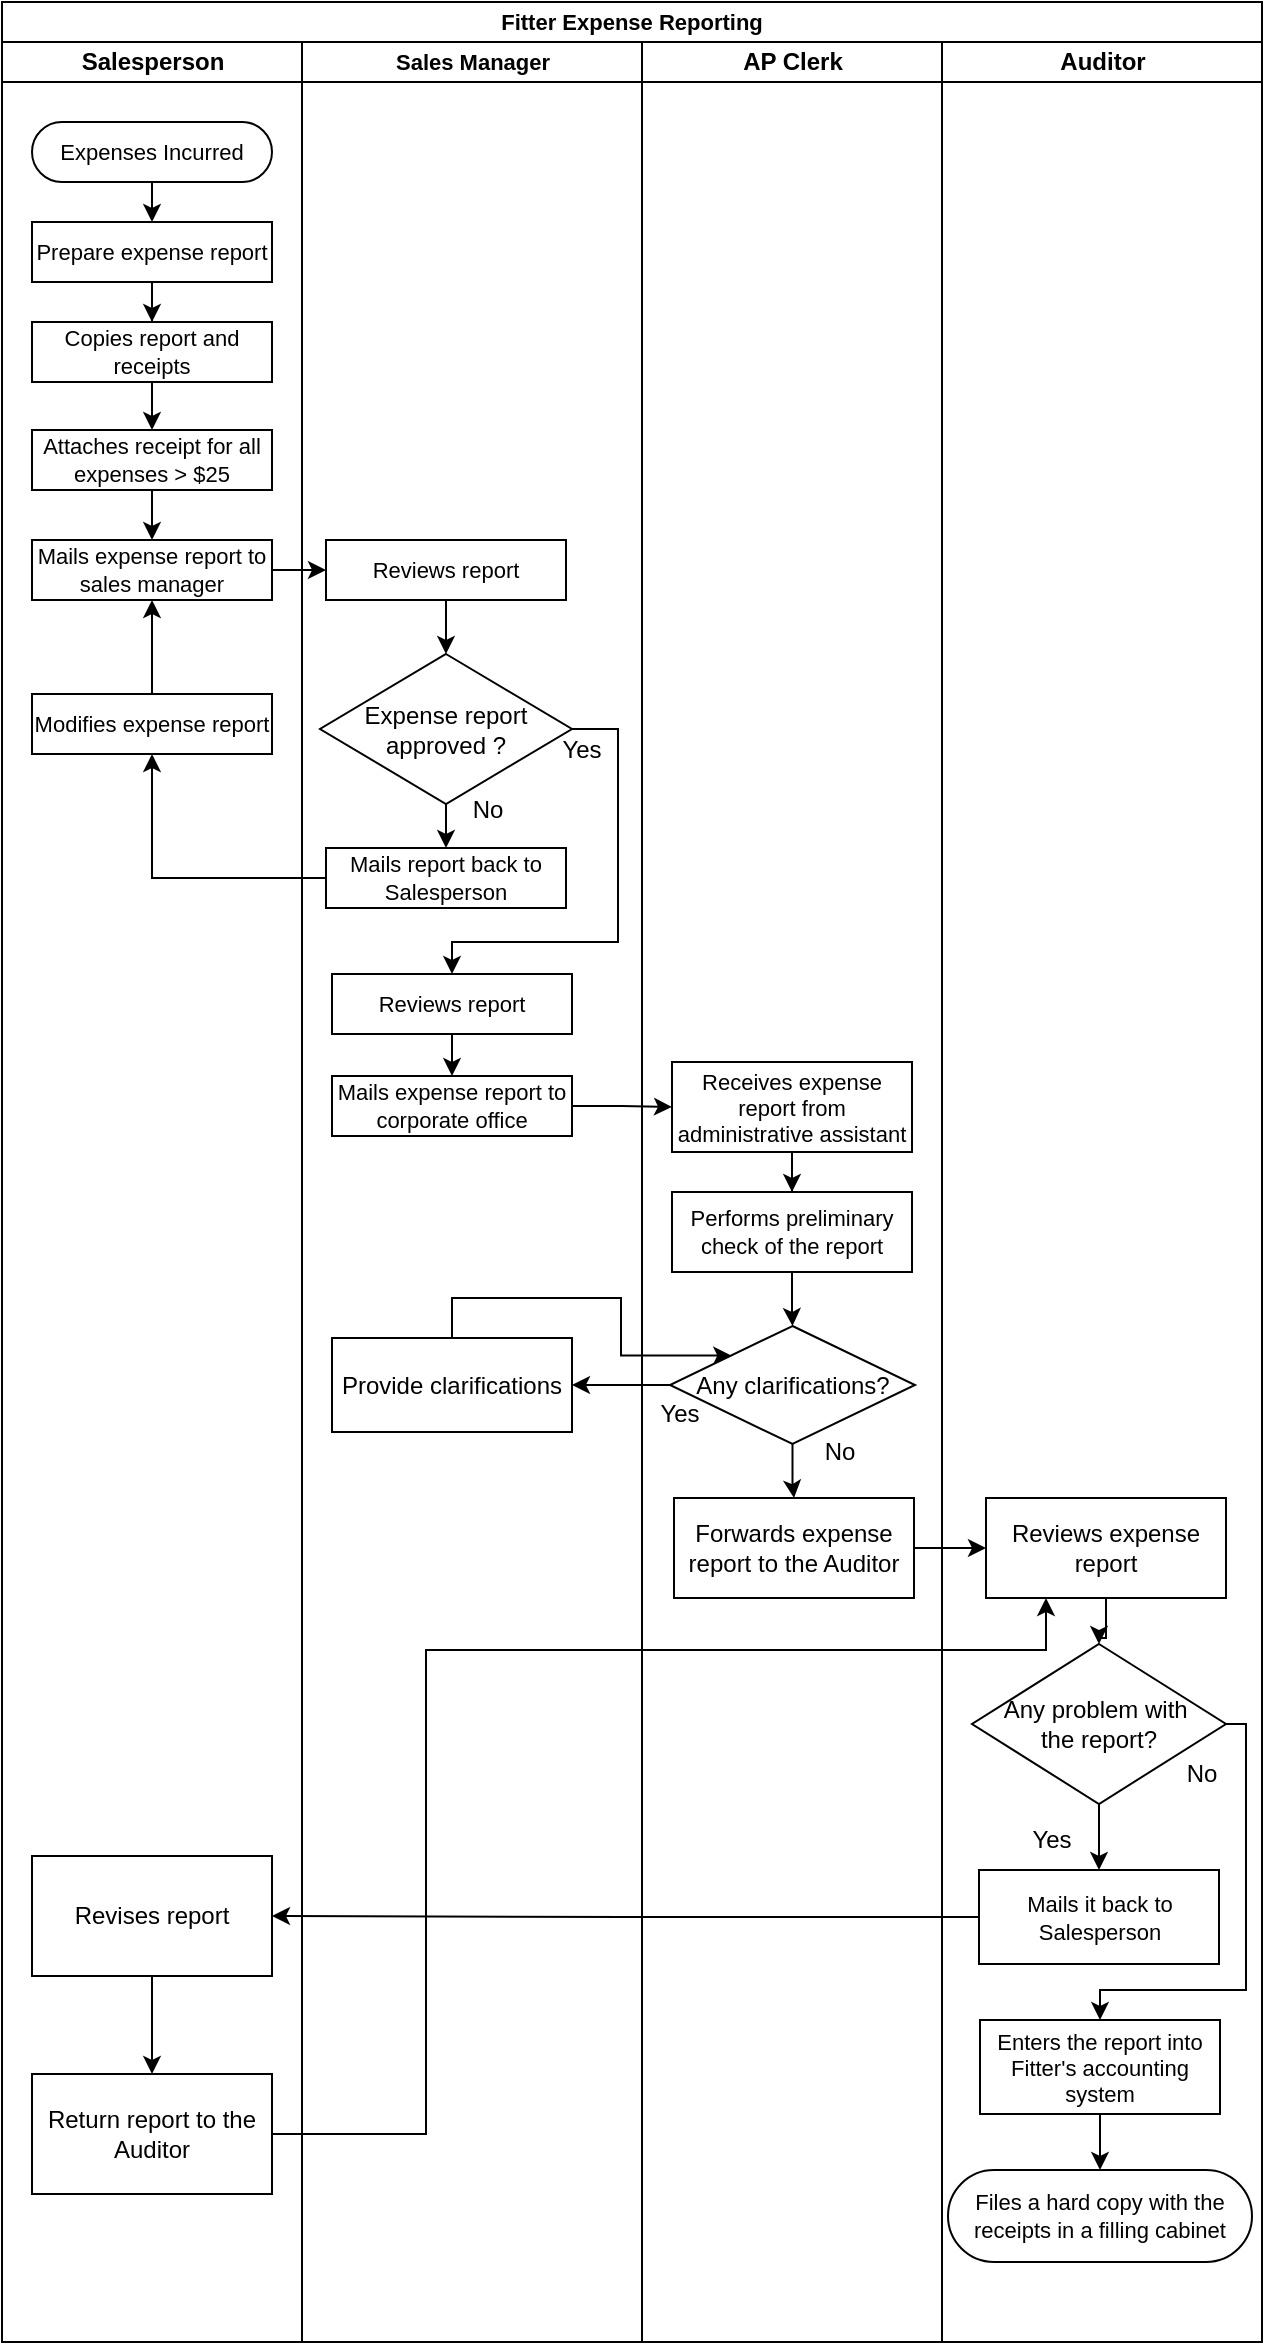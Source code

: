 <mxfile version="26.0.11">
  <diagram id="prtHgNgQTEPvFCAcTncT" name="Page-1">
    <mxGraphModel dx="794" dy="461" grid="1" gridSize="10" guides="1" tooltips="1" connect="1" arrows="1" fold="1" page="1" pageScale="1" pageWidth="827" pageHeight="1169" math="0" shadow="0">
      <root>
        <mxCell id="0" />
        <mxCell id="1" parent="0" />
        <mxCell id="LoEfclOxm1o4JzQXx3Db-2" value="Fitter Expense Reporting" style="swimlane;html=1;childLayout=stackLayout;resizeParent=1;resizeParentMax=0;startSize=20;whiteSpace=wrap;fontSize=11;" vertex="1" parent="1">
          <mxGeometry x="168" y="106" width="630" height="1170" as="geometry" />
        </mxCell>
        <mxCell id="LoEfclOxm1o4JzQXx3Db-3" value="Salesperson" style="swimlane;html=1;startSize=20;" vertex="1" parent="LoEfclOxm1o4JzQXx3Db-2">
          <mxGeometry y="20" width="150" height="1150" as="geometry" />
        </mxCell>
        <mxCell id="LoEfclOxm1o4JzQXx3Db-13" style="edgeStyle=orthogonalEdgeStyle;rounded=0;orthogonalLoop=1;jettySize=auto;html=1;exitX=0.5;exitY=1;exitDx=0;exitDy=0;entryX=0.5;entryY=0;entryDx=0;entryDy=0;" edge="1" parent="LoEfclOxm1o4JzQXx3Db-3" source="LoEfclOxm1o4JzQXx3Db-11" target="LoEfclOxm1o4JzQXx3Db-12">
          <mxGeometry relative="1" as="geometry" />
        </mxCell>
        <mxCell id="LoEfclOxm1o4JzQXx3Db-11" value="Expenses Incurred" style="rounded=1;whiteSpace=wrap;html=1;arcSize=50;fontSize=11;" vertex="1" parent="LoEfclOxm1o4JzQXx3Db-3">
          <mxGeometry x="15" y="40" width="120" height="30" as="geometry" />
        </mxCell>
        <mxCell id="LoEfclOxm1o4JzQXx3Db-16" style="edgeStyle=orthogonalEdgeStyle;rounded=0;orthogonalLoop=1;jettySize=auto;html=1;exitX=0.5;exitY=1;exitDx=0;exitDy=0;" edge="1" parent="LoEfclOxm1o4JzQXx3Db-3" source="LoEfclOxm1o4JzQXx3Db-12" target="LoEfclOxm1o4JzQXx3Db-14">
          <mxGeometry relative="1" as="geometry" />
        </mxCell>
        <mxCell id="LoEfclOxm1o4JzQXx3Db-12" value="Prepare expense report" style="rounded=0;whiteSpace=wrap;html=1;fontSize=11;" vertex="1" parent="LoEfclOxm1o4JzQXx3Db-3">
          <mxGeometry x="15" y="90" width="120" height="30" as="geometry" />
        </mxCell>
        <mxCell id="LoEfclOxm1o4JzQXx3Db-20" style="edgeStyle=orthogonalEdgeStyle;rounded=0;orthogonalLoop=1;jettySize=auto;html=1;entryX=0.5;entryY=0;entryDx=0;entryDy=0;" edge="1" parent="LoEfclOxm1o4JzQXx3Db-3" source="LoEfclOxm1o4JzQXx3Db-14" target="LoEfclOxm1o4JzQXx3Db-17">
          <mxGeometry relative="1" as="geometry" />
        </mxCell>
        <mxCell id="LoEfclOxm1o4JzQXx3Db-14" value="Copies report and receipts" style="rounded=0;whiteSpace=wrap;html=1;fontSize=11;" vertex="1" parent="LoEfclOxm1o4JzQXx3Db-3">
          <mxGeometry x="15" y="140" width="120" height="30" as="geometry" />
        </mxCell>
        <mxCell id="LoEfclOxm1o4JzQXx3Db-24" value="" style="edgeStyle=orthogonalEdgeStyle;rounded=0;orthogonalLoop=1;jettySize=auto;html=1;" edge="1" parent="LoEfclOxm1o4JzQXx3Db-3" source="LoEfclOxm1o4JzQXx3Db-17" target="LoEfclOxm1o4JzQXx3Db-21">
          <mxGeometry relative="1" as="geometry" />
        </mxCell>
        <mxCell id="LoEfclOxm1o4JzQXx3Db-17" value="Attaches receipt for all expenses &amp;gt; $25" style="rounded=0;whiteSpace=wrap;html=1;fontSize=11;" vertex="1" parent="LoEfclOxm1o4JzQXx3Db-3">
          <mxGeometry x="15" y="194" width="120" height="30" as="geometry" />
        </mxCell>
        <mxCell id="LoEfclOxm1o4JzQXx3Db-21" value="Mails expense report to sales manager" style="rounded=0;whiteSpace=wrap;html=1;fontSize=11;" vertex="1" parent="LoEfclOxm1o4JzQXx3Db-3">
          <mxGeometry x="15" y="249" width="120" height="30" as="geometry" />
        </mxCell>
        <mxCell id="LoEfclOxm1o4JzQXx3Db-37" value="" style="edgeStyle=orthogonalEdgeStyle;rounded=0;orthogonalLoop=1;jettySize=auto;html=1;" edge="1" parent="LoEfclOxm1o4JzQXx3Db-3" source="LoEfclOxm1o4JzQXx3Db-35" target="LoEfclOxm1o4JzQXx3Db-21">
          <mxGeometry relative="1" as="geometry" />
        </mxCell>
        <mxCell id="LoEfclOxm1o4JzQXx3Db-35" value="Modifies expense report" style="rounded=0;whiteSpace=wrap;html=1;fontSize=11;" vertex="1" parent="LoEfclOxm1o4JzQXx3Db-3">
          <mxGeometry x="15" y="326" width="120" height="30" as="geometry" />
        </mxCell>
        <mxCell id="LoEfclOxm1o4JzQXx3Db-94" value="" style="edgeStyle=orthogonalEdgeStyle;rounded=0;orthogonalLoop=1;jettySize=auto;html=1;" edge="1" parent="LoEfclOxm1o4JzQXx3Db-3" source="LoEfclOxm1o4JzQXx3Db-85" target="LoEfclOxm1o4JzQXx3Db-93">
          <mxGeometry relative="1" as="geometry" />
        </mxCell>
        <mxCell id="LoEfclOxm1o4JzQXx3Db-85" value="Revises report" style="rounded=0;whiteSpace=wrap;html=1;" vertex="1" parent="LoEfclOxm1o4JzQXx3Db-3">
          <mxGeometry x="15" y="907" width="120" height="60" as="geometry" />
        </mxCell>
        <mxCell id="LoEfclOxm1o4JzQXx3Db-93" value="Return report to the Auditor" style="rounded=0;whiteSpace=wrap;html=1;" vertex="1" parent="LoEfclOxm1o4JzQXx3Db-3">
          <mxGeometry x="15" y="1016" width="120" height="60" as="geometry" />
        </mxCell>
        <mxCell id="LoEfclOxm1o4JzQXx3Db-4" value="Sales Manager" style="swimlane;html=1;startSize=20;fontSize=11;" vertex="1" parent="LoEfclOxm1o4JzQXx3Db-2">
          <mxGeometry x="150" y="20" width="170" height="1150" as="geometry" />
        </mxCell>
        <mxCell id="LoEfclOxm1o4JzQXx3Db-31" value="" style="edgeStyle=orthogonalEdgeStyle;rounded=0;orthogonalLoop=1;jettySize=auto;html=1;" edge="1" parent="LoEfclOxm1o4JzQXx3Db-4" source="LoEfclOxm1o4JzQXx3Db-25" target="LoEfclOxm1o4JzQXx3Db-30">
          <mxGeometry relative="1" as="geometry" />
        </mxCell>
        <mxCell id="LoEfclOxm1o4JzQXx3Db-25" value="Reviews report" style="rounded=0;whiteSpace=wrap;html=1;fontSize=11;" vertex="1" parent="LoEfclOxm1o4JzQXx3Db-4">
          <mxGeometry x="12" y="249" width="120" height="30" as="geometry" />
        </mxCell>
        <mxCell id="LoEfclOxm1o4JzQXx3Db-38" style="edgeStyle=orthogonalEdgeStyle;rounded=0;orthogonalLoop=1;jettySize=auto;html=1;exitX=0.5;exitY=1;exitDx=0;exitDy=0;entryX=0.5;entryY=0;entryDx=0;entryDy=0;" edge="1" parent="LoEfclOxm1o4JzQXx3Db-4" source="LoEfclOxm1o4JzQXx3Db-30" target="LoEfclOxm1o4JzQXx3Db-32">
          <mxGeometry relative="1" as="geometry" />
        </mxCell>
        <mxCell id="LoEfclOxm1o4JzQXx3Db-44" style="edgeStyle=orthogonalEdgeStyle;rounded=0;orthogonalLoop=1;jettySize=auto;html=1;exitX=1;exitY=0.5;exitDx=0;exitDy=0;" edge="1" parent="LoEfclOxm1o4JzQXx3Db-4" source="LoEfclOxm1o4JzQXx3Db-30" target="LoEfclOxm1o4JzQXx3Db-33">
          <mxGeometry relative="1" as="geometry">
            <Array as="points">
              <mxPoint x="158" y="343" />
              <mxPoint x="158" y="450" />
              <mxPoint x="75" y="450" />
            </Array>
          </mxGeometry>
        </mxCell>
        <mxCell id="LoEfclOxm1o4JzQXx3Db-30" value="Expense report approved ?" style="rhombus;whiteSpace=wrap;html=1;" vertex="1" parent="LoEfclOxm1o4JzQXx3Db-4">
          <mxGeometry x="9" y="306" width="126" height="75" as="geometry" />
        </mxCell>
        <mxCell id="LoEfclOxm1o4JzQXx3Db-32" value="Mails report back to Salesperson" style="rounded=0;whiteSpace=wrap;html=1;fontSize=11;" vertex="1" parent="LoEfclOxm1o4JzQXx3Db-4">
          <mxGeometry x="12" y="403" width="120" height="30" as="geometry" />
        </mxCell>
        <mxCell id="LoEfclOxm1o4JzQXx3Db-47" value="" style="edgeStyle=orthogonalEdgeStyle;rounded=0;orthogonalLoop=1;jettySize=auto;html=1;" edge="1" parent="LoEfclOxm1o4JzQXx3Db-4" source="LoEfclOxm1o4JzQXx3Db-33" target="LoEfclOxm1o4JzQXx3Db-46">
          <mxGeometry relative="1" as="geometry" />
        </mxCell>
        <mxCell id="LoEfclOxm1o4JzQXx3Db-33" value="Reviews report" style="rounded=0;whiteSpace=wrap;html=1;fontSize=11;" vertex="1" parent="LoEfclOxm1o4JzQXx3Db-4">
          <mxGeometry x="15" y="466" width="120" height="30" as="geometry" />
        </mxCell>
        <mxCell id="LoEfclOxm1o4JzQXx3Db-41" value="No" style="text;html=1;align=center;verticalAlign=middle;whiteSpace=wrap;rounded=0;" vertex="1" parent="LoEfclOxm1o4JzQXx3Db-4">
          <mxGeometry x="63" y="369" width="60" height="30" as="geometry" />
        </mxCell>
        <mxCell id="LoEfclOxm1o4JzQXx3Db-42" value="Yes" style="text;html=1;align=center;verticalAlign=middle;whiteSpace=wrap;rounded=0;" vertex="1" parent="LoEfclOxm1o4JzQXx3Db-4">
          <mxGeometry x="110" y="339" width="60" height="30" as="geometry" />
        </mxCell>
        <mxCell id="LoEfclOxm1o4JzQXx3Db-46" value="Mails expense report to corporate office" style="rounded=0;whiteSpace=wrap;html=1;fontSize=11;" vertex="1" parent="LoEfclOxm1o4JzQXx3Db-4">
          <mxGeometry x="15" y="517" width="120" height="30" as="geometry" />
        </mxCell>
        <mxCell id="LoEfclOxm1o4JzQXx3Db-66" value="Provide clarifications" style="rounded=0;whiteSpace=wrap;html=1;" vertex="1" parent="LoEfclOxm1o4JzQXx3Db-4">
          <mxGeometry x="15" y="648" width="120" height="47" as="geometry" />
        </mxCell>
        <mxCell id="LoEfclOxm1o4JzQXx3Db-6" value="AP Clerk" style="swimlane;html=1;startSize=20;" vertex="1" parent="LoEfclOxm1o4JzQXx3Db-2">
          <mxGeometry x="320" y="20" width="150" height="1150" as="geometry" />
        </mxCell>
        <mxCell id="LoEfclOxm1o4JzQXx3Db-61" value="" style="edgeStyle=orthogonalEdgeStyle;rounded=0;orthogonalLoop=1;jettySize=auto;html=1;" edge="1" parent="LoEfclOxm1o4JzQXx3Db-6" source="LoEfclOxm1o4JzQXx3Db-49" target="LoEfclOxm1o4JzQXx3Db-60">
          <mxGeometry relative="1" as="geometry" />
        </mxCell>
        <mxCell id="LoEfclOxm1o4JzQXx3Db-49" value="Receives expense report from administrative assistant" style="rounded=0;whiteSpace=wrap;html=1;fontSize=11;" vertex="1" parent="LoEfclOxm1o4JzQXx3Db-6">
          <mxGeometry x="15" y="510" width="120" height="45" as="geometry" />
        </mxCell>
        <mxCell id="LoEfclOxm1o4JzQXx3Db-70" value="" style="edgeStyle=orthogonalEdgeStyle;rounded=0;orthogonalLoop=1;jettySize=auto;html=1;entryX=0.5;entryY=0;entryDx=0;entryDy=0;" edge="1" parent="LoEfclOxm1o4JzQXx3Db-6" source="LoEfclOxm1o4JzQXx3Db-60" target="LoEfclOxm1o4JzQXx3Db-62">
          <mxGeometry relative="1" as="geometry" />
        </mxCell>
        <mxCell id="LoEfclOxm1o4JzQXx3Db-60" value="Performs preliminary check of the report" style="rounded=0;whiteSpace=wrap;html=1;fontSize=11;" vertex="1" parent="LoEfclOxm1o4JzQXx3Db-6">
          <mxGeometry x="15" y="575" width="120" height="40" as="geometry" />
        </mxCell>
        <mxCell id="LoEfclOxm1o4JzQXx3Db-64" value="" style="edgeStyle=orthogonalEdgeStyle;rounded=0;orthogonalLoop=1;jettySize=auto;html=1;" edge="1" parent="LoEfclOxm1o4JzQXx3Db-6" source="LoEfclOxm1o4JzQXx3Db-62" target="LoEfclOxm1o4JzQXx3Db-63">
          <mxGeometry relative="1" as="geometry" />
        </mxCell>
        <mxCell id="LoEfclOxm1o4JzQXx3Db-62" value="Any clarifications?" style="rhombus;whiteSpace=wrap;html=1;" vertex="1" parent="LoEfclOxm1o4JzQXx3Db-6">
          <mxGeometry x="14" y="642" width="122.5" height="59" as="geometry" />
        </mxCell>
        <mxCell id="LoEfclOxm1o4JzQXx3Db-63" value="Forwards expense report to the Auditor" style="rounded=0;whiteSpace=wrap;html=1;" vertex="1" parent="LoEfclOxm1o4JzQXx3Db-6">
          <mxGeometry x="16" y="728" width="120" height="50" as="geometry" />
        </mxCell>
        <mxCell id="LoEfclOxm1o4JzQXx3Db-65" value="No" style="text;html=1;align=center;verticalAlign=middle;whiteSpace=wrap;rounded=0;" vertex="1" parent="LoEfclOxm1o4JzQXx3Db-6">
          <mxGeometry x="69" y="690" width="60" height="30" as="geometry" />
        </mxCell>
        <mxCell id="LoEfclOxm1o4JzQXx3Db-71" value="Yes" style="text;html=1;align=center;verticalAlign=middle;whiteSpace=wrap;rounded=0;" vertex="1" parent="LoEfclOxm1o4JzQXx3Db-6">
          <mxGeometry x="-11" y="671" width="60" height="30" as="geometry" />
        </mxCell>
        <mxCell id="LoEfclOxm1o4JzQXx3Db-27" value="" style="edgeStyle=orthogonalEdgeStyle;rounded=0;orthogonalLoop=1;jettySize=auto;html=1;" edge="1" parent="LoEfclOxm1o4JzQXx3Db-2" source="LoEfclOxm1o4JzQXx3Db-21" target="LoEfclOxm1o4JzQXx3Db-25">
          <mxGeometry relative="1" as="geometry" />
        </mxCell>
        <mxCell id="LoEfclOxm1o4JzQXx3Db-5" value="Auditor" style="swimlane;html=1;startSize=20;" vertex="1" parent="LoEfclOxm1o4JzQXx3Db-2">
          <mxGeometry x="470" y="20" width="160" height="1150" as="geometry" />
        </mxCell>
        <mxCell id="LoEfclOxm1o4JzQXx3Db-83" value="" style="edgeStyle=orthogonalEdgeStyle;rounded=0;orthogonalLoop=1;jettySize=auto;html=1;" edge="1" parent="LoEfclOxm1o4JzQXx3Db-5" source="LoEfclOxm1o4JzQXx3Db-78" target="LoEfclOxm1o4JzQXx3Db-81">
          <mxGeometry relative="1" as="geometry" />
        </mxCell>
        <mxCell id="LoEfclOxm1o4JzQXx3Db-78" value="Reviews expense report" style="rounded=0;whiteSpace=wrap;html=1;" vertex="1" parent="LoEfclOxm1o4JzQXx3Db-5">
          <mxGeometry x="22" y="728" width="120" height="50" as="geometry" />
        </mxCell>
        <mxCell id="LoEfclOxm1o4JzQXx3Db-97" value="" style="edgeStyle=orthogonalEdgeStyle;rounded=0;orthogonalLoop=1;jettySize=auto;html=1;" edge="1" parent="LoEfclOxm1o4JzQXx3Db-5" source="LoEfclOxm1o4JzQXx3Db-81" target="LoEfclOxm1o4JzQXx3Db-96">
          <mxGeometry relative="1" as="geometry" />
        </mxCell>
        <mxCell id="LoEfclOxm1o4JzQXx3Db-98" style="edgeStyle=orthogonalEdgeStyle;rounded=0;orthogonalLoop=1;jettySize=auto;html=1;exitX=1;exitY=0.5;exitDx=0;exitDy=0;" edge="1" parent="LoEfclOxm1o4JzQXx3Db-5" source="LoEfclOxm1o4JzQXx3Db-81" target="LoEfclOxm1o4JzQXx3Db-90">
          <mxGeometry relative="1" as="geometry">
            <Array as="points">
              <mxPoint x="152" y="841" />
              <mxPoint x="152" y="974" />
              <mxPoint x="79" y="974" />
            </Array>
          </mxGeometry>
        </mxCell>
        <mxCell id="LoEfclOxm1o4JzQXx3Db-81" value="&lt;div&gt;Any problem with&amp;nbsp;&lt;/div&gt;&lt;div&gt;the report?&lt;/div&gt;" style="rhombus;whiteSpace=wrap;html=1;" vertex="1" parent="LoEfclOxm1o4JzQXx3Db-5">
          <mxGeometry x="15" y="801" width="127" height="80" as="geometry" />
        </mxCell>
        <mxCell id="LoEfclOxm1o4JzQXx3Db-84" value="No" style="text;html=1;align=center;verticalAlign=middle;whiteSpace=wrap;rounded=0;" vertex="1" parent="LoEfclOxm1o4JzQXx3Db-5">
          <mxGeometry x="100" y="851" width="60" height="30" as="geometry" />
        </mxCell>
        <mxCell id="LoEfclOxm1o4JzQXx3Db-88" value="Files a hard copy with the receipts in a filling cabinet" style="rounded=1;whiteSpace=wrap;html=1;arcSize=50;fontSize=11;" vertex="1" parent="LoEfclOxm1o4JzQXx3Db-5">
          <mxGeometry x="3" y="1064" width="152" height="46" as="geometry" />
        </mxCell>
        <mxCell id="LoEfclOxm1o4JzQXx3Db-91" value="" style="edgeStyle=orthogonalEdgeStyle;rounded=0;orthogonalLoop=1;jettySize=auto;html=1;" edge="1" parent="LoEfclOxm1o4JzQXx3Db-5" source="LoEfclOxm1o4JzQXx3Db-90" target="LoEfclOxm1o4JzQXx3Db-88">
          <mxGeometry relative="1" as="geometry" />
        </mxCell>
        <mxCell id="LoEfclOxm1o4JzQXx3Db-90" value="Enters the report into Fitter&#39;s accounting system" style="rounded=0;whiteSpace=wrap;html=1;fontSize=11;" vertex="1" parent="LoEfclOxm1o4JzQXx3Db-5">
          <mxGeometry x="19" y="989" width="120" height="47" as="geometry" />
        </mxCell>
        <mxCell id="LoEfclOxm1o4JzQXx3Db-96" value="Mails it back to Salesperson" style="rounded=0;whiteSpace=wrap;html=1;fontSize=11;" vertex="1" parent="LoEfclOxm1o4JzQXx3Db-5">
          <mxGeometry x="18.5" y="914" width="120" height="47" as="geometry" />
        </mxCell>
        <mxCell id="LoEfclOxm1o4JzQXx3Db-36" style="edgeStyle=orthogonalEdgeStyle;rounded=0;orthogonalLoop=1;jettySize=auto;html=1;exitX=0;exitY=0.5;exitDx=0;exitDy=0;entryX=0.5;entryY=1;entryDx=0;entryDy=0;" edge="1" parent="LoEfclOxm1o4JzQXx3Db-2" source="LoEfclOxm1o4JzQXx3Db-32" target="LoEfclOxm1o4JzQXx3Db-35">
          <mxGeometry relative="1" as="geometry" />
        </mxCell>
        <mxCell id="LoEfclOxm1o4JzQXx3Db-59" value="" style="edgeStyle=orthogonalEdgeStyle;rounded=0;orthogonalLoop=1;jettySize=auto;html=1;" edge="1" parent="LoEfclOxm1o4JzQXx3Db-2" source="LoEfclOxm1o4JzQXx3Db-46" target="LoEfclOxm1o4JzQXx3Db-49">
          <mxGeometry relative="1" as="geometry" />
        </mxCell>
        <mxCell id="LoEfclOxm1o4JzQXx3Db-67" value="" style="edgeStyle=orthogonalEdgeStyle;rounded=0;orthogonalLoop=1;jettySize=auto;html=1;" edge="1" parent="LoEfclOxm1o4JzQXx3Db-2" source="LoEfclOxm1o4JzQXx3Db-62" target="LoEfclOxm1o4JzQXx3Db-66">
          <mxGeometry relative="1" as="geometry" />
        </mxCell>
        <mxCell id="LoEfclOxm1o4JzQXx3Db-77" style="edgeStyle=orthogonalEdgeStyle;rounded=0;orthogonalLoop=1;jettySize=auto;html=1;entryX=0;entryY=0;entryDx=0;entryDy=0;exitX=0.5;exitY=0;exitDx=0;exitDy=0;" edge="1" parent="LoEfclOxm1o4JzQXx3Db-2" source="LoEfclOxm1o4JzQXx3Db-66" target="LoEfclOxm1o4JzQXx3Db-62">
          <mxGeometry relative="1" as="geometry" />
        </mxCell>
        <mxCell id="LoEfclOxm1o4JzQXx3Db-79" value="" style="edgeStyle=orthogonalEdgeStyle;rounded=0;orthogonalLoop=1;jettySize=auto;html=1;" edge="1" parent="LoEfclOxm1o4JzQXx3Db-2" source="LoEfclOxm1o4JzQXx3Db-63" target="LoEfclOxm1o4JzQXx3Db-78">
          <mxGeometry relative="1" as="geometry" />
        </mxCell>
        <mxCell id="LoEfclOxm1o4JzQXx3Db-100" style="edgeStyle=orthogonalEdgeStyle;rounded=0;orthogonalLoop=1;jettySize=auto;html=1;entryX=1;entryY=0.5;entryDx=0;entryDy=0;" edge="1" parent="LoEfclOxm1o4JzQXx3Db-2" source="LoEfclOxm1o4JzQXx3Db-96" target="LoEfclOxm1o4JzQXx3Db-85">
          <mxGeometry relative="1" as="geometry" />
        </mxCell>
        <mxCell id="LoEfclOxm1o4JzQXx3Db-101" style="edgeStyle=orthogonalEdgeStyle;rounded=0;orthogonalLoop=1;jettySize=auto;html=1;exitX=1;exitY=0.5;exitDx=0;exitDy=0;entryX=0.25;entryY=1;entryDx=0;entryDy=0;" edge="1" parent="LoEfclOxm1o4JzQXx3Db-2" source="LoEfclOxm1o4JzQXx3Db-93" target="LoEfclOxm1o4JzQXx3Db-78">
          <mxGeometry relative="1" as="geometry">
            <Array as="points">
              <mxPoint x="212" y="1066" />
              <mxPoint x="212" y="824" />
              <mxPoint x="522" y="824" />
            </Array>
          </mxGeometry>
        </mxCell>
        <mxCell id="LoEfclOxm1o4JzQXx3Db-99" value="Yes" style="text;html=1;align=center;verticalAlign=middle;whiteSpace=wrap;rounded=0;" vertex="1" parent="1">
          <mxGeometry x="663" y="1010" width="60" height="30" as="geometry" />
        </mxCell>
      </root>
    </mxGraphModel>
  </diagram>
</mxfile>
